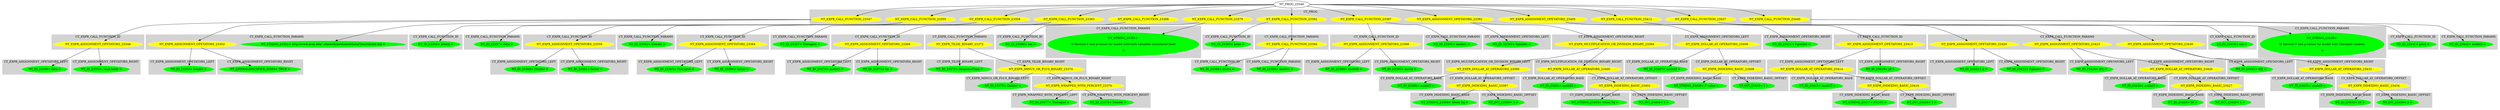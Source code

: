 digraph {

subgraph cluster0 {
 node [style=filled,color=white];
 style=filled;
 color=lightgrey;
 label = "CT_PROG";

"NT_EXPR_CALL_FUNCTION_23347"
 [fillcolor = yellow]
"NT_EXPR_CALL_FUNCTION_23355"
 [fillcolor = yellow]
"NT_EXPR_CALL_FUNCTION_23358"
 [fillcolor = yellow]
"NT_EXPR_CALL_FUNCTION_23363"
 [fillcolor = yellow]
"NT_EXPR_CALL_FUNCTION_23368"
 [fillcolor = yellow]
"NT_EXPR_CALL_FUNCTION_23379"
 [fillcolor = yellow]
"NT_EXPR_CALL_FUNCTION_23382"
 [fillcolor = yellow]
"NT_EXPR_CALL_FUNCTION_23387"
 [fillcolor = yellow]
"NT_EXPR_ASSIGNMENT_OPETATORS_23392"
 [fillcolor = yellow]
"NT_EXPR_ASSIGNMENT_OPETATORS_23405"
 [fillcolor = yellow]
"NT_EXPR_CALL_FUNCTION_23412"
 [fillcolor = yellow]
"NT_EXPR_CALL_FUNCTION_23437"
 [fillcolor = yellow]
"NT_EXPR_CALL_FUNCTION_23440"
 [fillcolor = yellow]
}
"NT_PROG_23346"->"NT_EXPR_CALL_FUNCTION_23347"
subgraph cluster1 {
 node [style=filled,color=white];
 style=filled;
 color=lightgrey;
 label = "CT_EXPR_CALL_FUNCTION_ID";

"NT_EXPR_ASSIGNMENT_OPETATORS_23348"
 [fillcolor = yellow]
}
subgraph cluster2 {
 node [style=filled,color=white];
 style=filled;
 color=lightgrey;
 label = "CT_EXPR_CALL_FUNCTION_PARAMS";

"NT_STRING_23351< http://www.uvm.edu/~dhowell/methods8/DataFiles/Nested.dat >"
 [fillcolor = green]
"NT_EXPR_ASSIGNMENT_OPETATORS_23352"
 [fillcolor = yellow]
}
"NT_EXPR_CALL_FUNCTION_23347"->"NT_EXPR_ASSIGNMENT_OPETATORS_23348"
subgraph cluster3 {
 node [style=filled,color=white];
 style=filled;
 color=lightgrey;
 label = "CT_EXPR_ASSIGNMENT_OPETATORS_LEFT";

"NT_ID_23349< data >"
 [fillcolor = green]
}
subgraph cluster4 {
 node [style=filled,color=white];
 style=filled;
 color=lightgrey;
 label = "CT_EXPR_ASSIGNMENT_OPETATORS_RIGHT";

"NT_ID_23350< read.table >"
 [fillcolor = green]
}
"NT_EXPR_ASSIGNMENT_OPETATORS_23348"->"NT_ID_23349< data >"
"NT_EXPR_ASSIGNMENT_OPETATORS_23348"->"NT_ID_23350< read.table >"
"NT_EXPR_CALL_FUNCTION_23347"->"NT_STRING_23351< http://www.uvm.edu/~dhowell/methods8/DataFiles/Nested.dat >"
"NT_EXPR_CALL_FUNCTION_23347"->"NT_EXPR_ASSIGNMENT_OPETATORS_23352"
subgraph cluster5 {
 node [style=filled,color=white];
 style=filled;
 color=lightgrey;
 label = "CT_EXPR_ASSIGNMENT_OPETATORS_LEFT";

"NT_ID_23353< header >"
 [fillcolor = green]
}
subgraph cluster6 {
 node [style=filled,color=white];
 style=filled;
 color=lightgrey;
 label = "CT_EXPR_ASSIGNMENT_OPETATORS_RIGHT";

"NT_LITERALSPECIFIER_23354< TRUE >"
 [fillcolor = green]
}
"NT_EXPR_ASSIGNMENT_OPETATORS_23352"->"NT_ID_23353< header >"
"NT_EXPR_ASSIGNMENT_OPETATORS_23352"->"NT_LITERALSPECIFIER_23354< TRUE >"
"NT_PROG_23346"->"NT_EXPR_CALL_FUNCTION_23355"
subgraph cluster7 {
 node [style=filled,color=white];
 style=filled;
 color=lightgrey;
 label = "CT_EXPR_CALL_FUNCTION_ID";

"NT_ID_23356< attach >"
 [fillcolor = green]
}
subgraph cluster8 {
 node [style=filled,color=white];
 style=filled;
 color=lightgrey;
 label = "CT_EXPR_CALL_FUNCTION_PARAMS";

"NT_ID_23357< data >"
 [fillcolor = green]
}
"NT_EXPR_CALL_FUNCTION_23355"->"NT_ID_23356< attach >"
"NT_EXPR_CALL_FUNCTION_23355"->"NT_ID_23357< data >"
"NT_PROG_23346"->"NT_EXPR_CALL_FUNCTION_23358"
subgraph cluster9 {
 node [style=filled,color=white];
 style=filled;
 color=lightgrey;
 label = "CT_EXPR_CALL_FUNCTION_ID";

"NT_EXPR_ASSIGNMENT_OPETATORS_23359"
 [fillcolor = yellow]
}
subgraph cluster10 {
 node [style=filled,color=white];
 style=filled;
 color=lightgrey;
 label = "CT_EXPR_CALL_FUNCTION_PARAMS";

"NT_ID_23362< Gender >"
 [fillcolor = green]
}
"NT_EXPR_CALL_FUNCTION_23358"->"NT_EXPR_ASSIGNMENT_OPETATORS_23359"
subgraph cluster11 {
 node [style=filled,color=white];
 style=filled;
 color=lightgrey;
 label = "CT_EXPR_ASSIGNMENT_OPETATORS_LEFT";

"NT_ID_23360< Gender >"
 [fillcolor = green]
}
subgraph cluster12 {
 node [style=filled,color=white];
 style=filled;
 color=lightgrey;
 label = "CT_EXPR_ASSIGNMENT_OPETATORS_RIGHT";

"NT_ID_23361< factor >"
 [fillcolor = green]
}
"NT_EXPR_ASSIGNMENT_OPETATORS_23359"->"NT_ID_23360< Gender >"
"NT_EXPR_ASSIGNMENT_OPETATORS_23359"->"NT_ID_23361< factor >"
"NT_EXPR_CALL_FUNCTION_23358"->"NT_ID_23362< Gender >"
"NT_PROG_23346"->"NT_EXPR_CALL_FUNCTION_23363"
subgraph cluster13 {
 node [style=filled,color=white];
 style=filled;
 color=lightgrey;
 label = "CT_EXPR_CALL_FUNCTION_ID";

"NT_EXPR_ASSIGNMENT_OPETATORS_23364"
 [fillcolor = yellow]
}
subgraph cluster14 {
 node [style=filled,color=white];
 style=filled;
 color=lightgrey;
 label = "CT_EXPR_CALL_FUNCTION_PARAMS";

"NT_ID_23367< Therapist >"
 [fillcolor = green]
}
"NT_EXPR_CALL_FUNCTION_23363"->"NT_EXPR_ASSIGNMENT_OPETATORS_23364"
subgraph cluster15 {
 node [style=filled,color=white];
 style=filled;
 color=lightgrey;
 label = "CT_EXPR_ASSIGNMENT_OPETATORS_LEFT";

"NT_ID_23365< Therapist >"
 [fillcolor = green]
}
subgraph cluster16 {
 node [style=filled,color=white];
 style=filled;
 color=lightgrey;
 label = "CT_EXPR_ASSIGNMENT_OPETATORS_RIGHT";

"NT_ID_23366< factor >"
 [fillcolor = green]
}
"NT_EXPR_ASSIGNMENT_OPETATORS_23364"->"NT_ID_23365< Therapist >"
"NT_EXPR_ASSIGNMENT_OPETATORS_23364"->"NT_ID_23366< factor >"
"NT_EXPR_CALL_FUNCTION_23363"->"NT_ID_23367< Therapist >"
"NT_PROG_23346"->"NT_EXPR_CALL_FUNCTION_23368"
subgraph cluster17 {
 node [style=filled,color=white];
 style=filled;
 color=lightgrey;
 label = "CT_EXPR_CALL_FUNCTION_ID";

"NT_EXPR_ASSIGNMENT_OPETATORS_23369"
 [fillcolor = yellow]
}
subgraph cluster18 {
 node [style=filled,color=white];
 style=filled;
 color=lightgrey;
 label = "CT_EXPR_CALL_FUNCTION_PARAMS";

"NT_EXPR_TILDE_BINARY_23372"
 [fillcolor = yellow]
}
"NT_EXPR_CALL_FUNCTION_23368"->"NT_EXPR_ASSIGNMENT_OPETATORS_23369"
subgraph cluster19 {
 node [style=filled,color=white];
 style=filled;
 color=lightgrey;
 label = "CT_EXPR_ASSIGNMENT_OPETATORS_LEFT";

"NT_ID_23370< model1 >"
 [fillcolor = green]
}
subgraph cluster20 {
 node [style=filled,color=white];
 style=filled;
 color=lightgrey;
 label = "CT_EXPR_ASSIGNMENT_OPETATORS_RIGHT";

"NT_ID_23371< lm >"
 [fillcolor = green]
}
"NT_EXPR_ASSIGNMENT_OPETATORS_23369"->"NT_ID_23370< model1 >"
"NT_EXPR_ASSIGNMENT_OPETATORS_23369"->"NT_ID_23371< lm >"
"NT_EXPR_CALL_FUNCTION_23368"->"NT_EXPR_TILDE_BINARY_23372"
subgraph cluster21 {
 node [style=filled,color=white];
 style=filled;
 color=lightgrey;
 label = "CT_EXPR_TILDE_BINARY_LEFT";

"NT_ID_23373< ResponseTime >"
 [fillcolor = green]
}
subgraph cluster22 {
 node [style=filled,color=white];
 style=filled;
 color=lightgrey;
 label = "CT_EXPR_TILDE_BINARY_RIGHT";

"NT_EXPR_MINUS_OR_PLUS_BINARY_23374"
 [fillcolor = yellow]
}
"NT_EXPR_TILDE_BINARY_23372"->"NT_ID_23373< ResponseTime >"
"NT_EXPR_TILDE_BINARY_23372"->"NT_EXPR_MINUS_OR_PLUS_BINARY_23374"
subgraph cluster23 {
 node [style=filled,color=white];
 style=filled;
 color=lightgrey;
 label = "CT_EXPR_MINUS_OR_PLUS_BINARY_LEFT";

"NT_ID_23375< Gender >"
 [fillcolor = green]
}
subgraph cluster24 {
 node [style=filled,color=white];
 style=filled;
 color=lightgrey;
 label = "CT_EXPR_MINUS_OR_PLUS_BINARY_RIGHT";

"NT_EXPR_WRAPPED_WITH_PERCENT_23376"
 [fillcolor = yellow]
}
"NT_EXPR_MINUS_OR_PLUS_BINARY_23374"->"NT_ID_23375< Gender >"
"NT_EXPR_MINUS_OR_PLUS_BINARY_23374"->"NT_EXPR_WRAPPED_WITH_PERCENT_23376"
subgraph cluster25 {
 node [style=filled,color=white];
 style=filled;
 color=lightgrey;
 label = "CT_EXPR_WRAPPED_WITH_PERCENT_LEFT";

"NT_ID_23377< Therapist >"
 [fillcolor = green]
}
subgraph cluster26 {
 node [style=filled,color=white];
 style=filled;
 color=lightgrey;
 label = "CT_EXPR_WRAPPED_WITH_PERCENT_RIGHT";

"NT_ID_23378< Gender >"
 [fillcolor = green]
}
"NT_EXPR_WRAPPED_WITH_PERCENT_23376"->"NT_ID_23377< Therapist >"
"NT_EXPR_WRAPPED_WITH_PERCENT_23376"->"NT_ID_23378< Gender >"
"NT_PROG_23346"->"NT_EXPR_CALL_FUNCTION_23379"
subgraph cluster27 {
 node [style=filled,color=white];
 style=filled;
 color=lightgrey;
 label = "CT_EXPR_CALL_FUNCTION_ID";

"NT_ID_23380< cat >"
 [fillcolor = green]
}
subgraph cluster28 {
 node [style=filled,color=white];
 style=filled;
 color=lightgrey;
 label = "CT_EXPR_CALL_FUNCTION_PARAMS";

"NT_STRING_23381< \n\n\t\t Revised F and p-values for model with both variables considered fixed\n\n >"
 [fillcolor = green]
}
"NT_EXPR_CALL_FUNCTION_23379"->"NT_ID_23380< cat >"
"NT_EXPR_CALL_FUNCTION_23379"->"NT_STRING_23381< \n\n\t\t Revised F and p-values for model with both variables considered fixed\n\n >"
"NT_PROG_23346"->"NT_EXPR_CALL_FUNCTION_23382"
subgraph cluster29 {
 node [style=filled,color=white];
 style=filled;
 color=lightgrey;
 label = "CT_EXPR_CALL_FUNCTION_ID";

"NT_ID_23383< print >"
 [fillcolor = green]
}
subgraph cluster30 {
 node [style=filled,color=white];
 style=filled;
 color=lightgrey;
 label = "CT_EXPR_CALL_FUNCTION_PARAMS";

"NT_EXPR_CALL_FUNCTION_23384"
 [fillcolor = yellow]
}
"NT_EXPR_CALL_FUNCTION_23382"->"NT_ID_23383< print >"
"NT_EXPR_CALL_FUNCTION_23382"->"NT_EXPR_CALL_FUNCTION_23384"
subgraph cluster31 {
 node [style=filled,color=white];
 style=filled;
 color=lightgrey;
 label = "CT_EXPR_CALL_FUNCTION_ID";

"NT_ID_23385< anova >"
 [fillcolor = green]
}
subgraph cluster32 {
 node [style=filled,color=white];
 style=filled;
 color=lightgrey;
 label = "CT_EXPR_CALL_FUNCTION_PARAMS";

"NT_ID_23386< model1 >"
 [fillcolor = green]
}
"NT_EXPR_CALL_FUNCTION_23384"->"NT_ID_23385< anova >"
"NT_EXPR_CALL_FUNCTION_23384"->"NT_ID_23386< model1 >"
"NT_PROG_23346"->"NT_EXPR_CALL_FUNCTION_23387"
subgraph cluster33 {
 node [style=filled,color=white];
 style=filled;
 color=lightgrey;
 label = "CT_EXPR_CALL_FUNCTION_ID";

"NT_EXPR_ASSIGNMENT_OPETATORS_23388"
 [fillcolor = yellow]
}
subgraph cluster34 {
 node [style=filled,color=white];
 style=filled;
 color=lightgrey;
 label = "CT_EXPR_CALL_FUNCTION_PARAMS";

"NT_ID_23391< model1 >"
 [fillcolor = green]
}
"NT_EXPR_CALL_FUNCTION_23387"->"NT_EXPR_ASSIGNMENT_OPETATORS_23388"
subgraph cluster35 {
 node [style=filled,color=white];
 style=filled;
 color=lightgrey;
 label = "CT_EXPR_ASSIGNMENT_OPETATORS_LEFT";

"NT_ID_23389< model3 >"
 [fillcolor = green]
}
subgraph cluster36 {
 node [style=filled,color=white];
 style=filled;
 color=lightgrey;
 label = "CT_EXPR_ASSIGNMENT_OPETATORS_RIGHT";

"NT_ID_23390< anova >"
 [fillcolor = green]
}
"NT_EXPR_ASSIGNMENT_OPETATORS_23388"->"NT_ID_23389< model3 >"
"NT_EXPR_ASSIGNMENT_OPETATORS_23388"->"NT_ID_23390< anova >"
"NT_EXPR_CALL_FUNCTION_23387"->"NT_ID_23391< model1 >"
"NT_PROG_23346"->"NT_EXPR_ASSIGNMENT_OPETATORS_23392"
subgraph cluster37 {
 node [style=filled,color=white];
 style=filled;
 color=lightgrey;
 label = "CT_EXPR_ASSIGNMENT_OPETATORS_LEFT";

"NT_ID_23393< Fgender >"
 [fillcolor = green]
}
subgraph cluster38 {
 node [style=filled,color=white];
 style=filled;
 color=lightgrey;
 label = "CT_EXPR_ASSIGNMENT_OPETATORS_RIGHT";

"NT_EXPR_MULTIPLICATION_OR_DIVISION_BINARY_23394"
 [fillcolor = yellow]
}
"NT_EXPR_ASSIGNMENT_OPETATORS_23392"->"NT_ID_23393< Fgender >"
"NT_EXPR_ASSIGNMENT_OPETATORS_23392"->"NT_EXPR_MULTIPLICATION_OR_DIVISION_BINARY_23394"
subgraph cluster39 {
 node [style=filled,color=white];
 style=filled;
 color=lightgrey;
 label = "CT_EXPR_MULTIPLICATION_OR_DIVISION_BINARY_LEFT";

"NT_EXPR_DOLLAR_AT_OPERATORS_23395"
 [fillcolor = yellow]
}
subgraph cluster40 {
 node [style=filled,color=white];
 style=filled;
 color=lightgrey;
 label = "CT_EXPR_MULTIPLICATION_OR_DIVISION_BINARY_RIGHT";

"NT_EXPR_DOLLAR_AT_OPERATORS_23400"
 [fillcolor = yellow]
}
"NT_EXPR_MULTIPLICATION_OR_DIVISION_BINARY_23394"->"NT_EXPR_DOLLAR_AT_OPERATORS_23395"
subgraph cluster41 {
 node [style=filled,color=white];
 style=filled;
 color=lightgrey;
 label = "CT_EXPR_DOLLAR_AT_OPERATORS_BASE";

"NT_ID_23396< model3 >"
 [fillcolor = green]
}
subgraph cluster42 {
 node [style=filled,color=white];
 style=filled;
 color=lightgrey;
 label = "CT_EXPR_DOLLAR_AT_OPERATORS_OFFSET";

"NT_EXPR_INDEXING_BASIC_23397"
 [fillcolor = yellow]
}
"NT_EXPR_DOLLAR_AT_OPERATORS_23395"->"NT_ID_23396< model3 >"
"NT_EXPR_DOLLAR_AT_OPERATORS_23395"->"NT_EXPR_INDEXING_BASIC_23397"
subgraph cluster43 {
 node [style=filled,color=white];
 style=filled;
 color=lightgrey;
 label = "CT_EXPR_INDEXING_BASIC_BASE";

"NT_STRING_23398< Mean Sq >"
 [fillcolor = green]}
subgraph cluster44 {
 node [style=filled,color=white];
 style=filled;
 color=lightgrey;
 label = "CT_EXPR_INDEXING_BASIC_OFFSET";

"NT_INT_23399< 1 >"
 [fillcolor = green]}
"NT_EXPR_INDEXING_BASIC_23397"->"NT_STRING_23398< Mean Sq >"
"NT_EXPR_INDEXING_BASIC_23397"->"NT_INT_23399< 1 >"
"NT_EXPR_MULTIPLICATION_OR_DIVISION_BINARY_23394"->"NT_EXPR_DOLLAR_AT_OPERATORS_23400"
subgraph cluster45 {
 node [style=filled,color=white];
 style=filled;
 color=lightgrey;
 label = "CT_EXPR_DOLLAR_AT_OPERATORS_BASE";

"NT_ID_23401< model3 >"
 [fillcolor = green]
}
subgraph cluster46 {
 node [style=filled,color=white];
 style=filled;
 color=lightgrey;
 label = "CT_EXPR_DOLLAR_AT_OPERATORS_OFFSET";

"NT_EXPR_INDEXING_BASIC_23402"
 [fillcolor = yellow]
}
"NT_EXPR_DOLLAR_AT_OPERATORS_23400"->"NT_ID_23401< model3 >"
"NT_EXPR_DOLLAR_AT_OPERATORS_23400"->"NT_EXPR_INDEXING_BASIC_23402"
subgraph cluster47 {
 node [style=filled,color=white];
 style=filled;
 color=lightgrey;
 label = "CT_EXPR_INDEXING_BASIC_BASE";

"NT_STRING_23403< Mean Sq >"
 [fillcolor = green]}
subgraph cluster48 {
 node [style=filled,color=white];
 style=filled;
 color=lightgrey;
 label = "CT_EXPR_INDEXING_BASIC_OFFSET";

"NT_INT_23404< 2 >"
 [fillcolor = green]}
"NT_EXPR_INDEXING_BASIC_23402"->"NT_STRING_23403< Mean Sq >"
"NT_EXPR_INDEXING_BASIC_23402"->"NT_INT_23404< 2 >"
"NT_PROG_23346"->"NT_EXPR_ASSIGNMENT_OPETATORS_23405"
subgraph cluster49 {
 node [style=filled,color=white];
 style=filled;
 color=lightgrey;
 label = "CT_EXPR_ASSIGNMENT_OPETATORS_LEFT";

"NT_EXPR_DOLLAR_AT_OPERATORS_23406"
 [fillcolor = yellow]
}
subgraph cluster50 {
 node [style=filled,color=white];
 style=filled;
 color=lightgrey;
 label = "CT_EXPR_ASSIGNMENT_OPETATORS_RIGHT";

"NT_ID_23411< Fgender >"
 [fillcolor = green]
}
"NT_EXPR_ASSIGNMENT_OPETATORS_23405"->"NT_EXPR_DOLLAR_AT_OPERATORS_23406"
subgraph cluster51 {
 node [style=filled,color=white];
 style=filled;
 color=lightgrey;
 label = "CT_EXPR_DOLLAR_AT_OPERATORS_BASE";

"NT_ID_23407< model3 >"
 [fillcolor = green]
}
subgraph cluster52 {
 node [style=filled,color=white];
 style=filled;
 color=lightgrey;
 label = "CT_EXPR_DOLLAR_AT_OPERATORS_OFFSET";

"NT_EXPR_INDEXING_BASIC_23408"
 [fillcolor = yellow]
}
"NT_EXPR_DOLLAR_AT_OPERATORS_23406"->"NT_ID_23407< model3 >"
"NT_EXPR_DOLLAR_AT_OPERATORS_23406"->"NT_EXPR_INDEXING_BASIC_23408"
subgraph cluster53 {
 node [style=filled,color=white];
 style=filled;
 color=lightgrey;
 label = "CT_EXPR_INDEXING_BASIC_BASE";

"NT_STRING_23409< F value >"
 [fillcolor = green]}
subgraph cluster54 {
 node [style=filled,color=white];
 style=filled;
 color=lightgrey;
 label = "CT_EXPR_INDEXING_BASIC_OFFSET";

"NT_INT_23410< 1 >"
 [fillcolor = green]}
"NT_EXPR_INDEXING_BASIC_23408"->"NT_STRING_23409< F value >"
"NT_EXPR_INDEXING_BASIC_23408"->"NT_INT_23410< 1 >"
"NT_EXPR_ASSIGNMENT_OPETATORS_23405"->"NT_ID_23411< Fgender >"
"NT_PROG_23346"->"NT_EXPR_CALL_FUNCTION_23412"
subgraph cluster55 {
 node [style=filled,color=white];
 style=filled;
 color=lightgrey;
 label = "CT_EXPR_CALL_FUNCTION_ID";

"NT_EXPR_ASSIGNMENT_OPETATORS_23413"
 [fillcolor = yellow]
}
subgraph cluster56 {
 node [style=filled,color=white];
 style=filled;
 color=lightgrey;
 label = "CT_EXPR_CALL_FUNCTION_PARAMS";

"NT_EXPR_ASSIGNMENT_OPETATORS_23420"
 [fillcolor = yellow]
"NT_EXPR_ASSIGNMENT_OPETATORS_23423"
 [fillcolor = yellow]
"NT_EXPR_ASSIGNMENT_OPETATORS_23430"
 [fillcolor = yellow]
}
"NT_EXPR_CALL_FUNCTION_23412"->"NT_EXPR_ASSIGNMENT_OPETATORS_23413"
subgraph cluster57 {
 node [style=filled,color=white];
 style=filled;
 color=lightgrey;
 label = "CT_EXPR_ASSIGNMENT_OPETATORS_LEFT";

"NT_EXPR_DOLLAR_AT_OPERATORS_23414"
 [fillcolor = yellow]
}
subgraph cluster58 {
 node [style=filled,color=white];
 style=filled;
 color=lightgrey;
 label = "CT_EXPR_ASSIGNMENT_OPETATORS_RIGHT";

"NT_ID_23419< pf >"
 [fillcolor = green]
}
"NT_EXPR_ASSIGNMENT_OPETATORS_23413"->"NT_EXPR_DOLLAR_AT_OPERATORS_23414"
subgraph cluster59 {
 node [style=filled,color=white];
 style=filled;
 color=lightgrey;
 label = "CT_EXPR_DOLLAR_AT_OPERATORS_BASE";

"NT_ID_23415< model3 >"
 [fillcolor = green]
}
subgraph cluster60 {
 node [style=filled,color=white];
 style=filled;
 color=lightgrey;
 label = "CT_EXPR_DOLLAR_AT_OPERATORS_OFFSET";

"NT_EXPR_INDEXING_BASIC_23416"
 [fillcolor = yellow]
}
"NT_EXPR_DOLLAR_AT_OPERATORS_23414"->"NT_ID_23415< model3 >"
"NT_EXPR_DOLLAR_AT_OPERATORS_23414"->"NT_EXPR_INDEXING_BASIC_23416"
subgraph cluster61 {
 node [style=filled,color=white];
 style=filled;
 color=lightgrey;
 label = "CT_EXPR_INDEXING_BASIC_BASE";

"NT_STRING_23417< Pr(>F) >"
 [fillcolor = green]}
subgraph cluster62 {
 node [style=filled,color=white];
 style=filled;
 color=lightgrey;
 label = "CT_EXPR_INDEXING_BASIC_OFFSET";

"NT_INT_23418< 1 >"
 [fillcolor = green]}
"NT_EXPR_INDEXING_BASIC_23416"->"NT_STRING_23417< Pr(>F) >"
"NT_EXPR_INDEXING_BASIC_23416"->"NT_INT_23418< 1 >"
"NT_EXPR_ASSIGNMENT_OPETATORS_23413"->"NT_ID_23419< pf >"
"NT_EXPR_CALL_FUNCTION_23412"->"NT_EXPR_ASSIGNMENT_OPETATORS_23420"
subgraph cluster63 {
 node [style=filled,color=white];
 style=filled;
 color=lightgrey;
 label = "CT_EXPR_ASSIGNMENT_OPETATORS_LEFT";

"NT_ID_23421< q >"
 [fillcolor = green]
}
subgraph cluster64 {
 node [style=filled,color=white];
 style=filled;
 color=lightgrey;
 label = "CT_EXPR_ASSIGNMENT_OPETATORS_RIGHT";

"NT_ID_23422< Fgender >"
 [fillcolor = green]
}
"NT_EXPR_ASSIGNMENT_OPETATORS_23420"->"NT_ID_23421< q >"
"NT_EXPR_ASSIGNMENT_OPETATORS_23420"->"NT_ID_23422< Fgender >"
"NT_EXPR_CALL_FUNCTION_23412"->"NT_EXPR_ASSIGNMENT_OPETATORS_23423"
subgraph cluster65 {
 node [style=filled,color=white];
 style=filled;
 color=lightgrey;
 label = "CT_EXPR_ASSIGNMENT_OPETATORS_LEFT";

"NT_ID_23424< df1 >"
 [fillcolor = green]
}
subgraph cluster66 {
 node [style=filled,color=white];
 style=filled;
 color=lightgrey;
 label = "CT_EXPR_ASSIGNMENT_OPETATORS_RIGHT";

"NT_EXPR_DOLLAR_AT_OPERATORS_23425"
 [fillcolor = yellow]
}
"NT_EXPR_ASSIGNMENT_OPETATORS_23423"->"NT_ID_23424< df1 >"
"NT_EXPR_ASSIGNMENT_OPETATORS_23423"->"NT_EXPR_DOLLAR_AT_OPERATORS_23425"
subgraph cluster67 {
 node [style=filled,color=white];
 style=filled;
 color=lightgrey;
 label = "CT_EXPR_DOLLAR_AT_OPERATORS_BASE";

"NT_ID_23426< model3 >"
 [fillcolor = green]
}
subgraph cluster68 {
 node [style=filled,color=white];
 style=filled;
 color=lightgrey;
 label = "CT_EXPR_DOLLAR_AT_OPERATORS_OFFSET";

"NT_EXPR_INDEXING_BASIC_23427"
 [fillcolor = yellow]
}
"NT_EXPR_DOLLAR_AT_OPERATORS_23425"->"NT_ID_23426< model3 >"
"NT_EXPR_DOLLAR_AT_OPERATORS_23425"->"NT_EXPR_INDEXING_BASIC_23427"
subgraph cluster69 {
 node [style=filled,color=white];
 style=filled;
 color=lightgrey;
 label = "CT_EXPR_INDEXING_BASIC_BASE";

"NT_ID_23428< Df >"
 [fillcolor = green]}
subgraph cluster70 {
 node [style=filled,color=white];
 style=filled;
 color=lightgrey;
 label = "CT_EXPR_INDEXING_BASIC_OFFSET";

"NT_INT_23429< 1 >"
 [fillcolor = green]}
"NT_EXPR_INDEXING_BASIC_23427"->"NT_ID_23428< Df >"
"NT_EXPR_INDEXING_BASIC_23427"->"NT_INT_23429< 1 >"
"NT_EXPR_CALL_FUNCTION_23412"->"NT_EXPR_ASSIGNMENT_OPETATORS_23430"
subgraph cluster71 {
 node [style=filled,color=white];
 style=filled;
 color=lightgrey;
 label = "CT_EXPR_ASSIGNMENT_OPETATORS_LEFT";

"NT_ID_23431< df2 >"
 [fillcolor = green]
}
subgraph cluster72 {
 node [style=filled,color=white];
 style=filled;
 color=lightgrey;
 label = "CT_EXPR_ASSIGNMENT_OPETATORS_RIGHT";

"NT_EXPR_DOLLAR_AT_OPERATORS_23432"
 [fillcolor = yellow]
}
"NT_EXPR_ASSIGNMENT_OPETATORS_23430"->"NT_ID_23431< df2 >"
"NT_EXPR_ASSIGNMENT_OPETATORS_23430"->"NT_EXPR_DOLLAR_AT_OPERATORS_23432"
subgraph cluster73 {
 node [style=filled,color=white];
 style=filled;
 color=lightgrey;
 label = "CT_EXPR_DOLLAR_AT_OPERATORS_BASE";

"NT_ID_23433< model3 >"
 [fillcolor = green]
}
subgraph cluster74 {
 node [style=filled,color=white];
 style=filled;
 color=lightgrey;
 label = "CT_EXPR_DOLLAR_AT_OPERATORS_OFFSET";

"NT_EXPR_INDEXING_BASIC_23434"
 [fillcolor = yellow]
}
"NT_EXPR_DOLLAR_AT_OPERATORS_23432"->"NT_ID_23433< model3 >"
"NT_EXPR_DOLLAR_AT_OPERATORS_23432"->"NT_EXPR_INDEXING_BASIC_23434"
subgraph cluster75 {
 node [style=filled,color=white];
 style=filled;
 color=lightgrey;
 label = "CT_EXPR_INDEXING_BASIC_BASE";

"NT_ID_23435< Df >"
 [fillcolor = green]}
subgraph cluster76 {
 node [style=filled,color=white];
 style=filled;
 color=lightgrey;
 label = "CT_EXPR_INDEXING_BASIC_OFFSET";

"NT_INT_23436< 2 >"
 [fillcolor = green]}
"NT_EXPR_INDEXING_BASIC_23434"->"NT_ID_23435< Df >"
"NT_EXPR_INDEXING_BASIC_23434"->"NT_INT_23436< 2 >"
"NT_PROG_23346"->"NT_EXPR_CALL_FUNCTION_23437"
subgraph cluster77 {
 node [style=filled,color=white];
 style=filled;
 color=lightgrey;
 label = "CT_EXPR_CALL_FUNCTION_ID";

"NT_ID_23438< cat >"
 [fillcolor = green]
}
subgraph cluster78 {
 node [style=filled,color=white];
 style=filled;
 color=lightgrey;
 label = "CT_EXPR_CALL_FUNCTION_PARAMS";

"NT_STRING_23439< \n\n\t\t Revised F and p-values for model with Therapist random\n\n >"
 [fillcolor = green]
}
"NT_EXPR_CALL_FUNCTION_23437"->"NT_ID_23438< cat >"
"NT_EXPR_CALL_FUNCTION_23437"->"NT_STRING_23439< \n\n\t\t Revised F and p-values for model with Therapist random\n\n >"
"NT_PROG_23346"->"NT_EXPR_CALL_FUNCTION_23440"
subgraph cluster79 {
 node [style=filled,color=white];
 style=filled;
 color=lightgrey;
 label = "CT_EXPR_CALL_FUNCTION_ID";

"NT_ID_23441< print >"
 [fillcolor = green]
}
subgraph cluster80 {
 node [style=filled,color=white];
 style=filled;
 color=lightgrey;
 label = "CT_EXPR_CALL_FUNCTION_PARAMS";

"NT_ID_23442< model3 >"
 [fillcolor = green]
}
"NT_EXPR_CALL_FUNCTION_23440"->"NT_ID_23441< print >"
"NT_EXPR_CALL_FUNCTION_23440"->"NT_ID_23442< model3 >"
}
